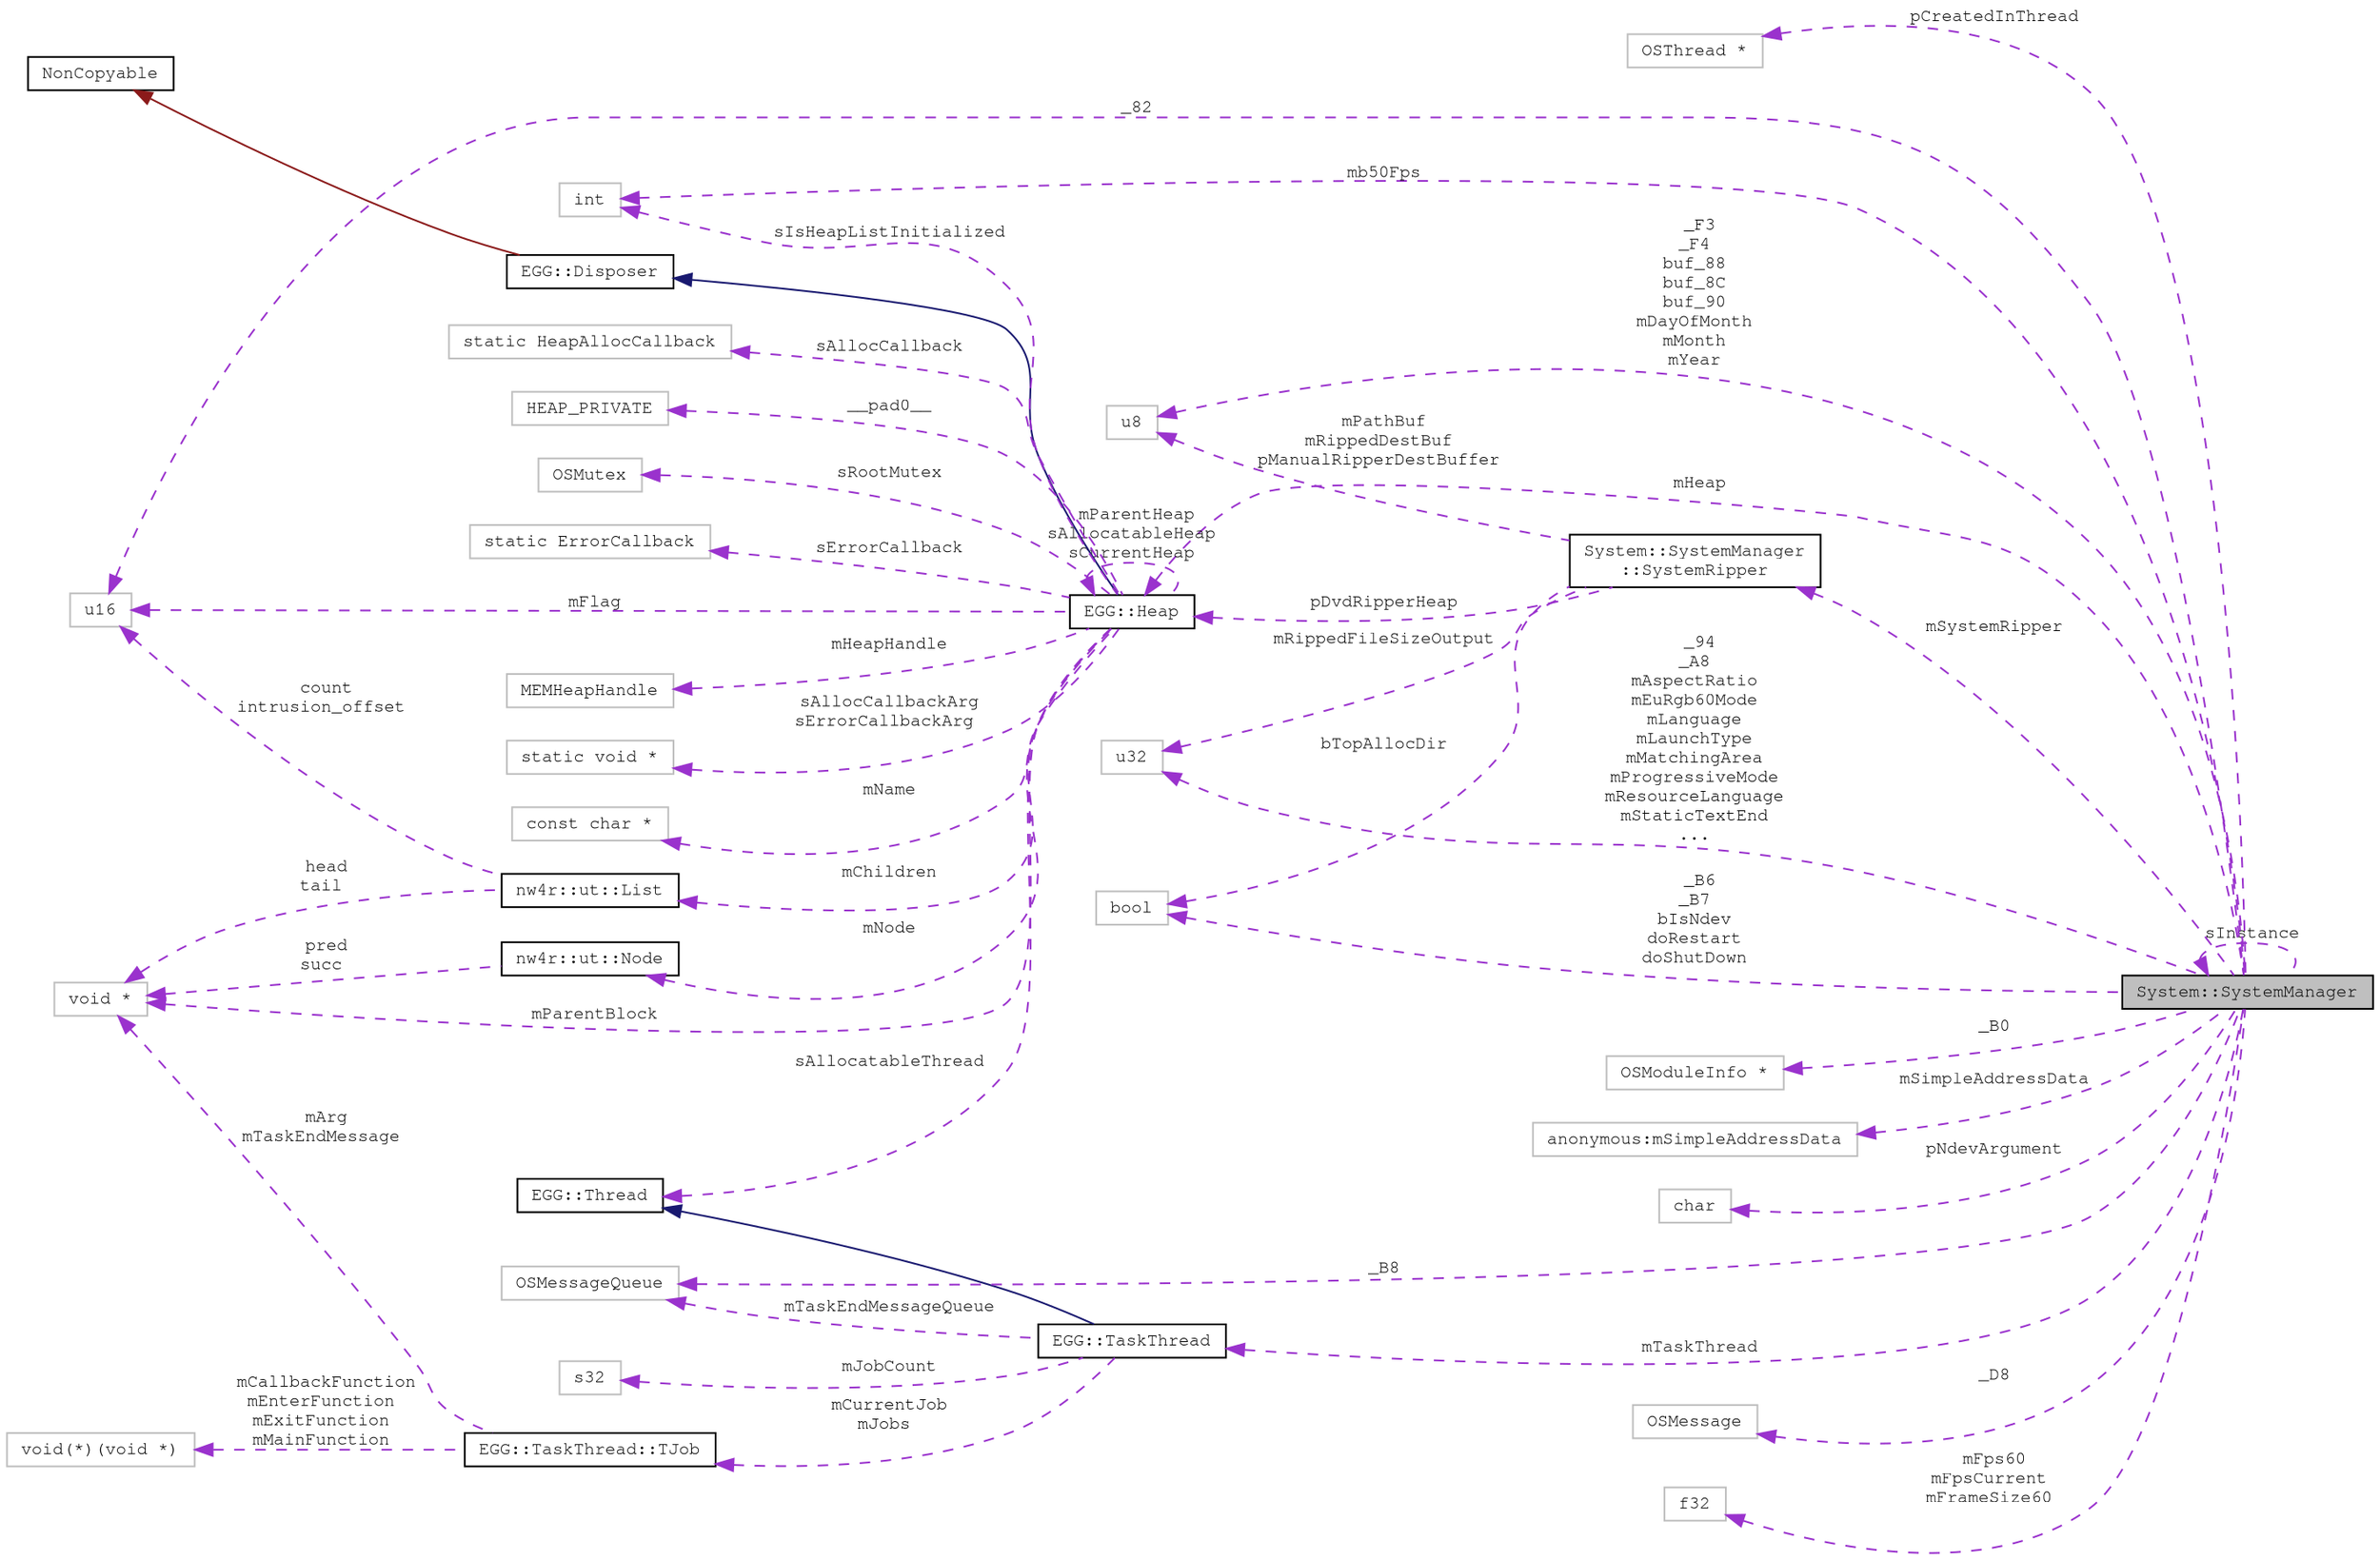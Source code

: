 digraph "System::SystemManager"
{
 // LATEX_PDF_SIZE
  edge [fontname="FreeMono",fontsize="10",labelfontname="FreeMono",labelfontsize="10"];
  node [fontname="FreeMono",fontsize="10",shape=record];
  rankdir="LR";
  Node1 [label="System::SystemManager",height=0.2,width=0.4,color="black", fillcolor="grey75", style="filled", fontcolor="black",tooltip=" "];
  Node2 -> Node1 [dir="back",color="darkorchid3",fontsize="10",style="dashed",label=" pCreatedInThread" ,fontname="FreeMono"];
  Node2 [label="OSThread *",height=0.2,width=0.4,color="grey75", fillcolor="white", style="filled",tooltip=" "];
  Node3 -> Node1 [dir="back",color="darkorchid3",fontsize="10",style="dashed",label=" mHeap" ,fontname="FreeMono"];
  Node3 [label="EGG::Heap",height=0.2,width=0.4,color="black", fillcolor="white", style="filled",URL="$class_e_g_g_1_1_heap.html",tooltip="Base Heap class."];
  Node4 -> Node3 [dir="back",color="midnightblue",fontsize="10",style="solid",fontname="FreeMono"];
  Node4 [label="EGG::Disposer",height=0.2,width=0.4,color="black", fillcolor="white", style="filled",URL="$class_e_g_g_1_1_disposer.html",tooltip="Base class for garbage-collected objects."];
  Node5 -> Node4 [dir="back",color="firebrick4",fontsize="10",style="solid",fontname="FreeMono"];
  Node5 [label="NonCopyable",height=0.2,width=0.4,color="black", fillcolor="white", style="filled",URL="$class_non_copyable.html",tooltip=" "];
  Node3 -> Node3 [dir="back",color="darkorchid3",fontsize="10",style="dashed",label=" mParentHeap\nsAllocatableHeap\nsCurrentHeap" ,fontname="FreeMono"];
  Node6 -> Node3 [dir="back",color="darkorchid3",fontsize="10",style="dashed",label=" mFlag" ,fontname="FreeMono"];
  Node6 [label="u16",height=0.2,width=0.4,color="grey75", fillcolor="white", style="filled",tooltip=" "];
  Node7 -> Node3 [dir="back",color="darkorchid3",fontsize="10",style="dashed",label=" mHeapHandle" ,fontname="FreeMono"];
  Node7 [label="MEMHeapHandle",height=0.2,width=0.4,color="grey75", fillcolor="white", style="filled",tooltip=" "];
  Node8 -> Node3 [dir="back",color="darkorchid3",fontsize="10",style="dashed",label=" sIsHeapListInitialized" ,fontname="FreeMono"];
  Node8 [label="int",height=0.2,width=0.4,color="grey75", fillcolor="white", style="filled",tooltip=" "];
  Node9 -> Node3 [dir="back",color="darkorchid3",fontsize="10",style="dashed",label=" mName" ,fontname="FreeMono"];
  Node9 [label="const char *",height=0.2,width=0.4,color="grey75", fillcolor="white", style="filled",tooltip=" "];
  Node10 -> Node3 [dir="back",color="darkorchid3",fontsize="10",style="dashed",label=" mChildren" ,fontname="FreeMono"];
  Node10 [label="nw4r::ut::List",height=0.2,width=0.4,color="black", fillcolor="white", style="filled",URL="$structnw4r_1_1ut_1_1_list.html",tooltip=" "];
  Node6 -> Node10 [dir="back",color="darkorchid3",fontsize="10",style="dashed",label=" count\nintrusion_offset" ,fontname="FreeMono"];
  Node11 -> Node10 [dir="back",color="darkorchid3",fontsize="10",style="dashed",label=" head\ntail" ,fontname="FreeMono"];
  Node11 [label="void *",height=0.2,width=0.4,color="grey75", fillcolor="white", style="filled",tooltip=" "];
  Node12 -> Node3 [dir="back",color="darkorchid3",fontsize="10",style="dashed",label=" mNode" ,fontname="FreeMono"];
  Node12 [label="nw4r::ut::Node",height=0.2,width=0.4,color="black", fillcolor="white", style="filled",URL="$structnw4r_1_1ut_1_1_node.html",tooltip="Bidirectional list node."];
  Node11 -> Node12 [dir="back",color="darkorchid3",fontsize="10",style="dashed",label=" pred\nsucc" ,fontname="FreeMono"];
  Node13 -> Node3 [dir="back",color="darkorchid3",fontsize="10",style="dashed",label=" sAllocCallback" ,fontname="FreeMono"];
  Node13 [label="static HeapAllocCallback",height=0.2,width=0.4,color="grey75", fillcolor="white", style="filled",tooltip=" "];
  Node14 -> Node3 [dir="back",color="darkorchid3",fontsize="10",style="dashed",label=" __pad0__" ,fontname="FreeMono"];
  Node14 [label="HEAP_PRIVATE",height=0.2,width=0.4,color="grey75", fillcolor="white", style="filled",tooltip=" "];
  Node15 -> Node3 [dir="back",color="darkorchid3",fontsize="10",style="dashed",label=" sRootMutex" ,fontname="FreeMono"];
  Node15 [label="OSMutex",height=0.2,width=0.4,color="grey75", fillcolor="white", style="filled",tooltip=" "];
  Node11 -> Node3 [dir="back",color="darkorchid3",fontsize="10",style="dashed",label=" mParentBlock" ,fontname="FreeMono"];
  Node16 -> Node3 [dir="back",color="darkorchid3",fontsize="10",style="dashed",label=" sErrorCallback" ,fontname="FreeMono"];
  Node16 [label="static ErrorCallback",height=0.2,width=0.4,color="grey75", fillcolor="white", style="filled",tooltip=" "];
  Node17 -> Node3 [dir="back",color="darkorchid3",fontsize="10",style="dashed",label=" sAllocatableThread" ,fontname="FreeMono"];
  Node17 [label="EGG::Thread",height=0.2,width=0.4,color="black", fillcolor="white", style="filled",URL="$class_e_g_g_1_1_thread.html",tooltip="Wrapper for OSThread."];
  Node18 -> Node3 [dir="back",color="darkorchid3",fontsize="10",style="dashed",label=" sAllocCallbackArg\nsErrorCallbackArg" ,fontname="FreeMono"];
  Node18 [label="static void *",height=0.2,width=0.4,color="grey75", fillcolor="white", style="filled",tooltip=" "];
  Node19 -> Node1 [dir="back",color="darkorchid3",fontsize="10",style="dashed",label=" mSystemRipper" ,fontname="FreeMono"];
  Node19 [label="System::SystemManager\l::SystemRipper",height=0.2,width=0.4,color="black", fillcolor="white", style="filled",URL="$class_system_1_1_system_manager.html#struct_system_1_1_system_manager_1_1_system_ripper",tooltip=" "];
  Node3 -> Node19 [dir="back",color="darkorchid3",fontsize="10",style="dashed",label=" pDvdRipperHeap" ,fontname="FreeMono"];
  Node20 -> Node19 [dir="back",color="darkorchid3",fontsize="10",style="dashed",label=" mPathBuf\nmRippedDestBuf\npManualRipperDestBuffer" ,fontname="FreeMono"];
  Node20 [label="u8",height=0.2,width=0.4,color="grey75", fillcolor="white", style="filled",tooltip=" "];
  Node21 -> Node19 [dir="back",color="darkorchid3",fontsize="10",style="dashed",label=" bTopAllocDir" ,fontname="FreeMono"];
  Node21 [label="bool",height=0.2,width=0.4,color="grey75", fillcolor="white", style="filled",tooltip=" "];
  Node22 -> Node19 [dir="back",color="darkorchid3",fontsize="10",style="dashed",label=" mRippedFileSizeOutput" ,fontname="FreeMono"];
  Node22 [label="u32",height=0.2,width=0.4,color="grey75", fillcolor="white", style="filled",tooltip=" "];
  Node1 -> Node1 [dir="back",color="darkorchid3",fontsize="10",style="dashed",label=" sInstance" ,fontname="FreeMono"];
  Node23 -> Node1 [dir="back",color="darkorchid3",fontsize="10",style="dashed",label=" _B0" ,fontname="FreeMono"];
  Node23 [label="OSModuleInfo *",height=0.2,width=0.4,color="grey75", fillcolor="white", style="filled",tooltip=" "];
  Node6 -> Node1 [dir="back",color="darkorchid3",fontsize="10",style="dashed",label=" _82" ,fontname="FreeMono"];
  Node24 -> Node1 [dir="back",color="darkorchid3",fontsize="10",style="dashed",label=" mSimpleAddressData" ,fontname="FreeMono"];
  Node24 [label="anonymous:mSimpleAddressData",height=0.2,width=0.4,color="grey75", fillcolor="white", style="filled",tooltip=" "];
  Node25 -> Node1 [dir="back",color="darkorchid3",fontsize="10",style="dashed",label=" pNdevArgument" ,fontname="FreeMono"];
  Node25 [label="char",height=0.2,width=0.4,color="grey75", fillcolor="white", style="filled",tooltip=" "];
  Node26 -> Node1 [dir="back",color="darkorchid3",fontsize="10",style="dashed",label=" mTaskThread" ,fontname="FreeMono"];
  Node26 [label="EGG::TaskThread",height=0.2,width=0.4,color="black", fillcolor="white", style="filled",URL="$class_e_g_g_1_1_task_thread.html",tooltip=" "];
  Node17 -> Node26 [dir="back",color="midnightblue",fontsize="10",style="solid",fontname="FreeMono"];
  Node27 -> Node26 [dir="back",color="darkorchid3",fontsize="10",style="dashed",label=" mJobCount" ,fontname="FreeMono"];
  Node27 [label="s32",height=0.2,width=0.4,color="grey75", fillcolor="white", style="filled",tooltip=" "];
  Node28 -> Node26 [dir="back",color="darkorchid3",fontsize="10",style="dashed",label=" mTaskEndMessageQueue" ,fontname="FreeMono"];
  Node28 [label="OSMessageQueue",height=0.2,width=0.4,color="grey75", fillcolor="white", style="filled",tooltip=" "];
  Node29 -> Node26 [dir="back",color="darkorchid3",fontsize="10",style="dashed",label=" mCurrentJob\nmJobs" ,fontname="FreeMono"];
  Node29 [label="EGG::TaskThread::TJob",height=0.2,width=0.4,color="black", fillcolor="white", style="filled",URL="$struct_e_g_g_1_1_task_thread_1_1_t_job.html",tooltip=" "];
  Node30 -> Node29 [dir="back",color="darkorchid3",fontsize="10",style="dashed",label=" mCallbackFunction\nmEnterFunction\nmExitFunction\nmMainFunction" ,fontname="FreeMono"];
  Node30 [label="void(*)(void *)",height=0.2,width=0.4,color="grey75", fillcolor="white", style="filled",tooltip=" "];
  Node11 -> Node29 [dir="back",color="darkorchid3",fontsize="10",style="dashed",label=" mArg\nmTaskEndMessage" ,fontname="FreeMono"];
  Node20 -> Node1 [dir="back",color="darkorchid3",fontsize="10",style="dashed",label=" _F3\n_F4\nbuf_88\nbuf_8C\nbuf_90\nmDayOfMonth\nmMonth\nmYear" ,fontname="FreeMono"];
  Node31 -> Node1 [dir="back",color="darkorchid3",fontsize="10",style="dashed",label=" _D8" ,fontname="FreeMono"];
  Node31 [label="OSMessage",height=0.2,width=0.4,color="grey75", fillcolor="white", style="filled",tooltip=" "];
  Node8 -> Node1 [dir="back",color="darkorchid3",fontsize="10",style="dashed",label=" mb50Fps" ,fontname="FreeMono"];
  Node21 -> Node1 [dir="back",color="darkorchid3",fontsize="10",style="dashed",label=" _B6\n_B7\nbIsNdev\ndoRestart\ndoShutDown" ,fontname="FreeMono"];
  Node28 -> Node1 [dir="back",color="darkorchid3",fontsize="10",style="dashed",label=" _B8" ,fontname="FreeMono"];
  Node22 -> Node1 [dir="back",color="darkorchid3",fontsize="10",style="dashed",label=" _94\n_A8\nmAspectRatio\nmEuRgb60Mode\nmLanguage\nmLaunchType\nmMatchingArea\nmProgressiveMode\nmResourceLanguage\nmStaticTextEnd\n..." ,fontname="FreeMono"];
  Node32 -> Node1 [dir="back",color="darkorchid3",fontsize="10",style="dashed",label=" mFps60\nmFpsCurrent\nmFrameSize60" ,fontname="FreeMono"];
  Node32 [label="f32",height=0.2,width=0.4,color="grey75", fillcolor="white", style="filled",tooltip=" "];
}
